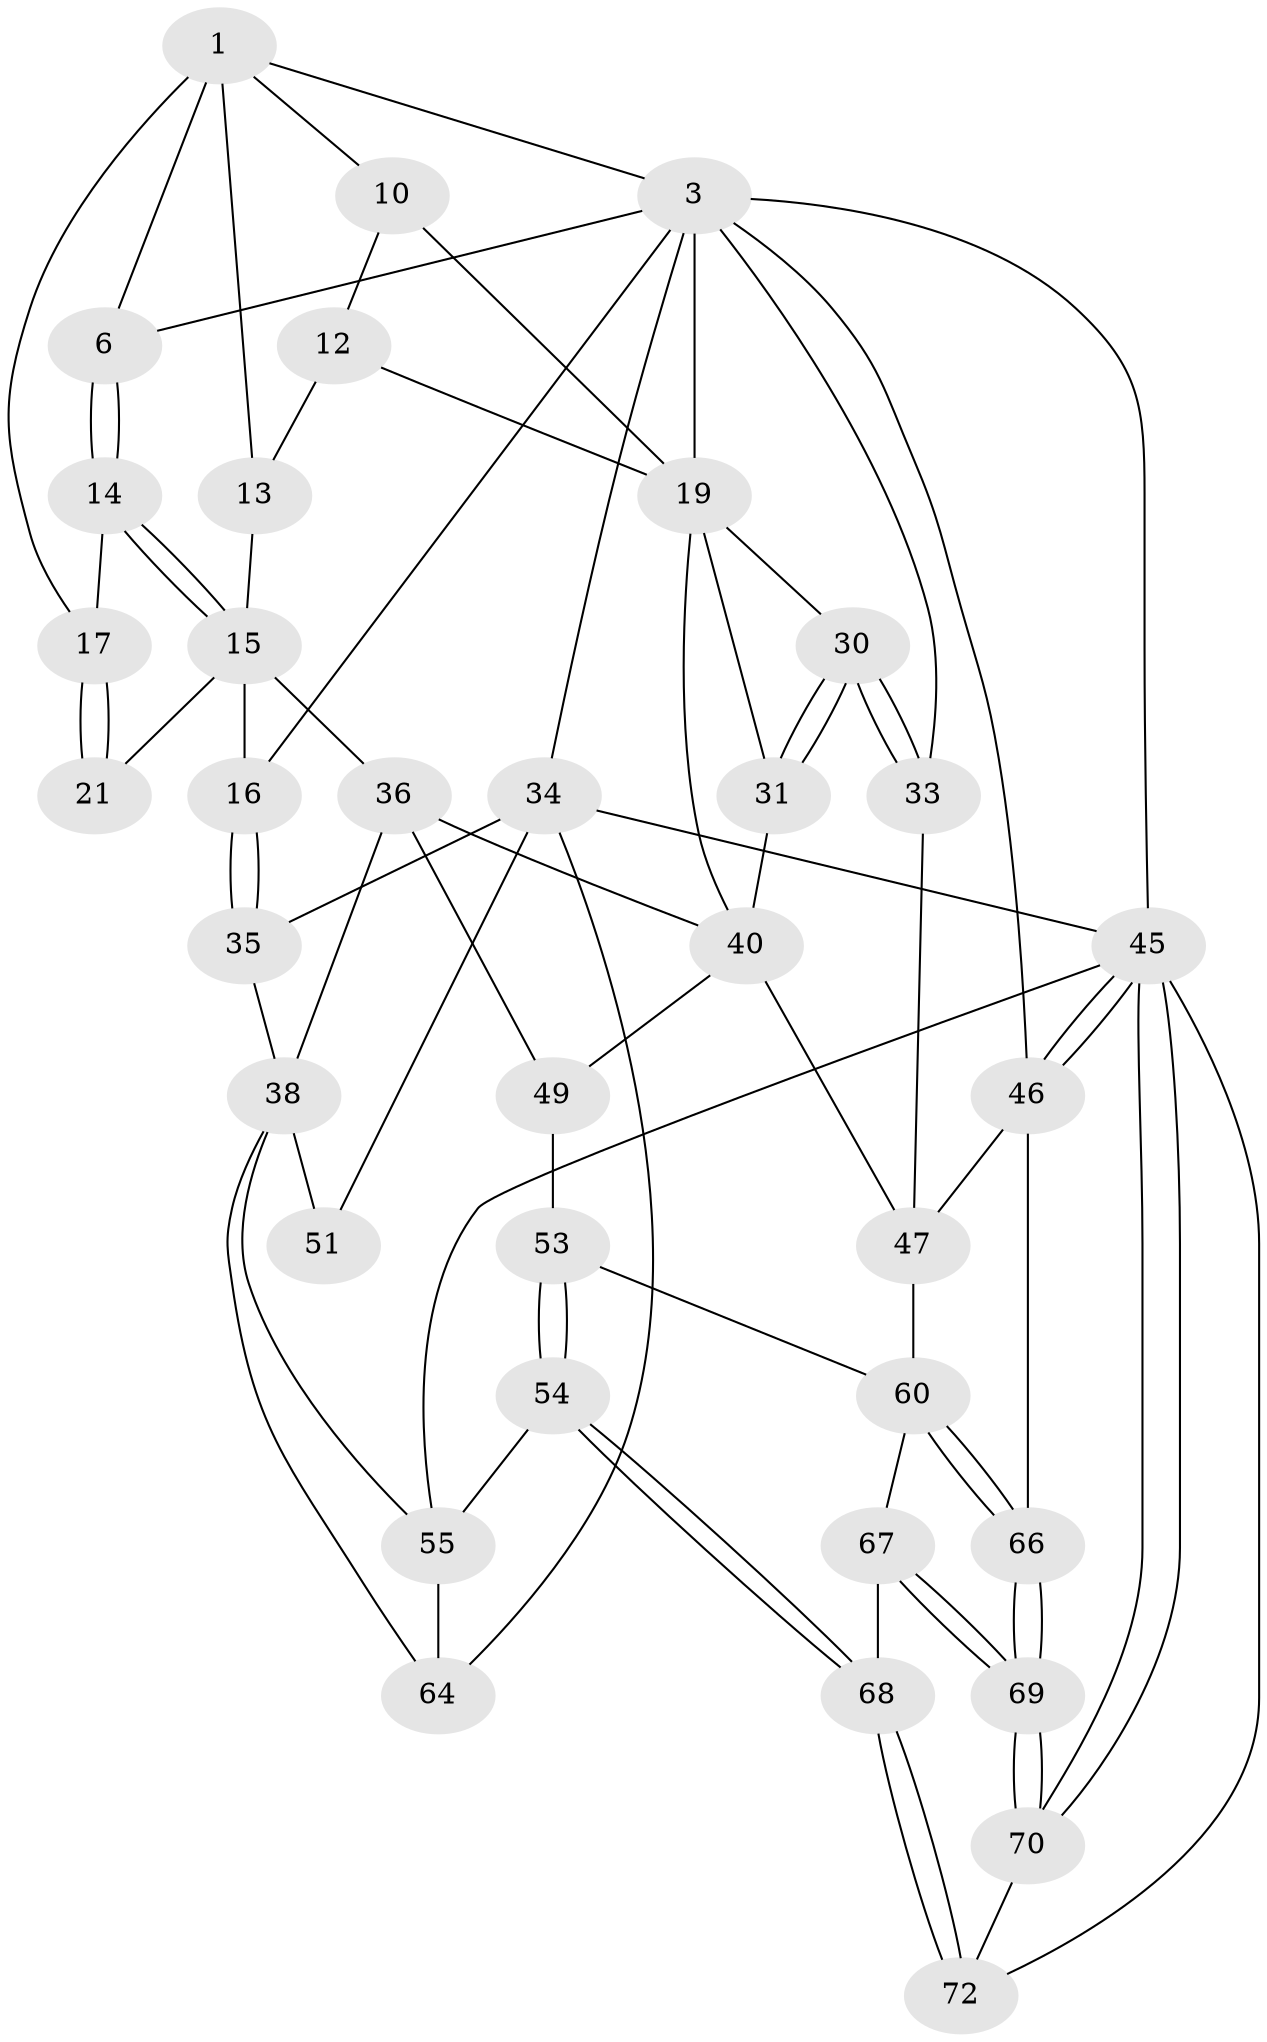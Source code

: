 // original degree distribution, {3: 0.027777777777777776, 4: 0.2638888888888889, 6: 0.2361111111111111, 5: 0.4722222222222222}
// Generated by graph-tools (version 1.1) at 2025/16/03/09/25 04:16:58]
// undirected, 36 vertices, 81 edges
graph export_dot {
graph [start="1"]
  node [color=gray90,style=filled];
  1 [pos="+0.6294816136570319+0",super="+2+8"];
  3 [pos="+1+0",super="+4+20"];
  6 [pos="+0.3281381061469727+0",super="+7"];
  10 [pos="+0.7558214717182381+0.04638731722655182",super="+11"];
  12 [pos="+0.626245859645084+0.22623193054288368"];
  13 [pos="+0.6093945764381336+0.2159909282138433"];
  14 [pos="+0.32083871518391116+0"];
  15 [pos="+0.169859265276237+0.20096576304787933",super="+22"];
  16 [pos="+0.060443218637307325+0.200453010596325"];
  17 [pos="+0.45970938282120616+0.1376757282444202",super="+18"];
  19 [pos="+0.8908373742619883+0.08482974031895289",super="+23"];
  21 [pos="+0.33295065288164444+0.29581757717031393"];
  30 [pos="+1+0.40185278292284393"];
  31 [pos="+0.8490436453131343+0.404821878721622"];
  33 [pos="+1+0.421265256590436"];
  34 [pos="+0+0.2436734198771053",super="+52"];
  35 [pos="+0.04181644932850949+0.2096587510340967"];
  36 [pos="+0.33373922319609656+0.3718034711120151",super="+37+41"];
  38 [pos="+0.16783458870217802+0.5172374469611952",super="+39+57"];
  40 [pos="+0.6240396782339437+0.32763179331139125",super="+42"];
  45 [pos="+1+1",super="+63"];
  46 [pos="+1+0.8774503963924204",super="+65"];
  47 [pos="+0.8785892542076578+0.6271798730654818",super="+48"];
  49 [pos="+0.481740339715196+0.5415200585283577",super="+50"];
  51 [pos="+0.127650566137537+0.5276349887250081"];
  53 [pos="+0.3176539133063865+0.79166602620586",super="+59"];
  54 [pos="+0.2985932642089985+0.8277956244764092"];
  55 [pos="+0.2668984433901114+0.841396756641708",super="+56"];
  60 [pos="+0.7121677289878002+0.7153858127568002",super="+61"];
  64 [pos="+0+0.8474844739288984"];
  66 [pos="+0.8949376679119164+0.8688190331193413"];
  67 [pos="+0.607482980761174+0.8066171269731623"];
  68 [pos="+0.5381278486185247+0.8886481919100058"];
  69 [pos="+0.8169986124142664+0.9690994870044943"];
  70 [pos="+0.7594678712692067+1"];
  72 [pos="+0.5704736770350723+1"];
  1 -- 10;
  1 -- 3;
  1 -- 13;
  1 -- 17;
  1 -- 6;
  3 -- 45 [weight=2];
  3 -- 16;
  3 -- 34;
  3 -- 6;
  3 -- 33;
  3 -- 19 [weight=2];
  3 -- 46;
  6 -- 14;
  6 -- 14;
  10 -- 19 [weight=2];
  10 -- 12;
  12 -- 13;
  12 -- 19;
  13 -- 15;
  14 -- 15;
  14 -- 15;
  14 -- 17;
  15 -- 16;
  15 -- 36;
  15 -- 21;
  16 -- 35;
  16 -- 35;
  17 -- 21 [weight=2];
  17 -- 21;
  19 -- 40;
  19 -- 30;
  19 -- 31;
  30 -- 31;
  30 -- 31;
  30 -- 33;
  30 -- 33;
  31 -- 40;
  33 -- 47;
  34 -- 35;
  34 -- 64;
  34 -- 51;
  34 -- 45;
  35 -- 38;
  36 -- 38;
  36 -- 49;
  36 -- 40 [weight=2];
  38 -- 51 [weight=2];
  38 -- 64;
  38 -- 55;
  40 -- 49;
  40 -- 47;
  45 -- 46;
  45 -- 46;
  45 -- 70;
  45 -- 70;
  45 -- 55;
  45 -- 72;
  46 -- 66;
  46 -- 47;
  47 -- 60;
  49 -- 53 [weight=2];
  53 -- 54;
  53 -- 54;
  53 -- 60;
  54 -- 55;
  54 -- 68;
  54 -- 68;
  55 -- 64;
  60 -- 66;
  60 -- 66;
  60 -- 67;
  66 -- 69;
  66 -- 69;
  67 -- 68;
  67 -- 69;
  67 -- 69;
  68 -- 72;
  68 -- 72;
  69 -- 70;
  69 -- 70;
  70 -- 72;
}
